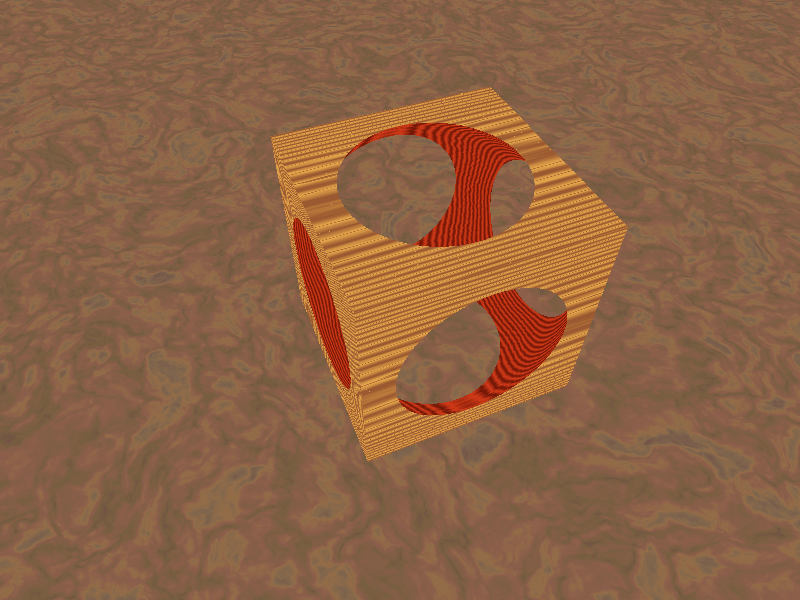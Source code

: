 // ------------------------------------------------------------
// Aplikace CSG operace rozdílu koule a krychle
//
// Založeno na souboru původně vytvořeném Danem Farmerem (leden 2002)
//
// rendering lze spustit příkazem:
//     povray +W800 +H600 +B +FN +D +Iscena2.pov +Oscena2.png
// (pro náhled postačí zadat povray scena3.pov)
// ------------------------------------------------------------

#version 3.5;

// globální nastavení parametrů scény
global_settings {
    assumed_gamma 2.2
    max_trace_level 5
}

// načtení všech potřebných externích souborů
#include "colors.inc"
#include "stones.inc"
#include "glass.inc"
#include "woods.inc"

// nastavení kamery (pozorovatele)
camera {
    location  <1.65, 5.5, -5.0>          // pozice kamery
    up        <0.0,  1.0,  0.0>          // vektor směřující vzhůru
    right     <4/3,  0.0,  0.0>          // vektor směřující doprava
    look_at   <0,    0.5, -1.0>          // bod, na který kamera směřuje
}

// tři světelné zdroje
light_source {
    <-30, 11,  20>                       // pozice světelného zdroje
    color White                          // barva světla
}

light_source {
    < 31, 12, -20>                       // pozice světelného zdroje
    color White                          // barva světla
}

light_source {
    < 32, 11, -20>                       // pozice světelného zdroje
    color LightGray                      // barva světla
}

#declare VEL=1.45;                       // velikost krychle

difference {
    box {
        <-VEL, -VEL, -VEL>               // jeden z vrcholů krychle na tělesové úhlopříčce
        < VEL,  VEL,  VEL>               // druhý z vrcholů krychle na tělesové úhlopříčce
        texture {                        // textura - povrch krychle
            T_Wood23                     // definováno v externím souboru
            finish {                     // optické vlastnosti materiálu
                phong 1                  // velikost a síla odlesků
                phong_size 300
                reflection 0.15          // odrazivost
            }
        }
    }
    sphere {
        <0, 0, 0>,                       // souřadnice středu koule
        1.8                              // poloměr koule
        texture {                        // textura - povrch koule
            T_Wood24                     // definováno v externím souboru
            finish {                     // optické vlastnosti materiálu
                phong 1                  // velikost a síla odlesků
                phong_size 300
                reflection 0.15          // odrazivost
            }
        }
    }
    rotate <0,45,0>                      // rotace výsledného "dvojtělesa"
}

// druhý objekt - nekonečná rovina
plane {
    y,                                   // orientace roviny
    -1.5                                 // vzdálenost od počátku
    texture {                            // textura - vlastnosti povrchu
        T_Stone1                         // definováno v externím souboru
        pigment {                        // vlastní vzorek textury
            octaves 3                    // modifikace procedurálního vzorku
            rotate 90*z
        }
        finish {                         // optické vlastnosti materiálu
            reflection 0.10
        }
    }
}



// ------------------------------------------------------------
// finito
// ------------------------------------------------------------ 
